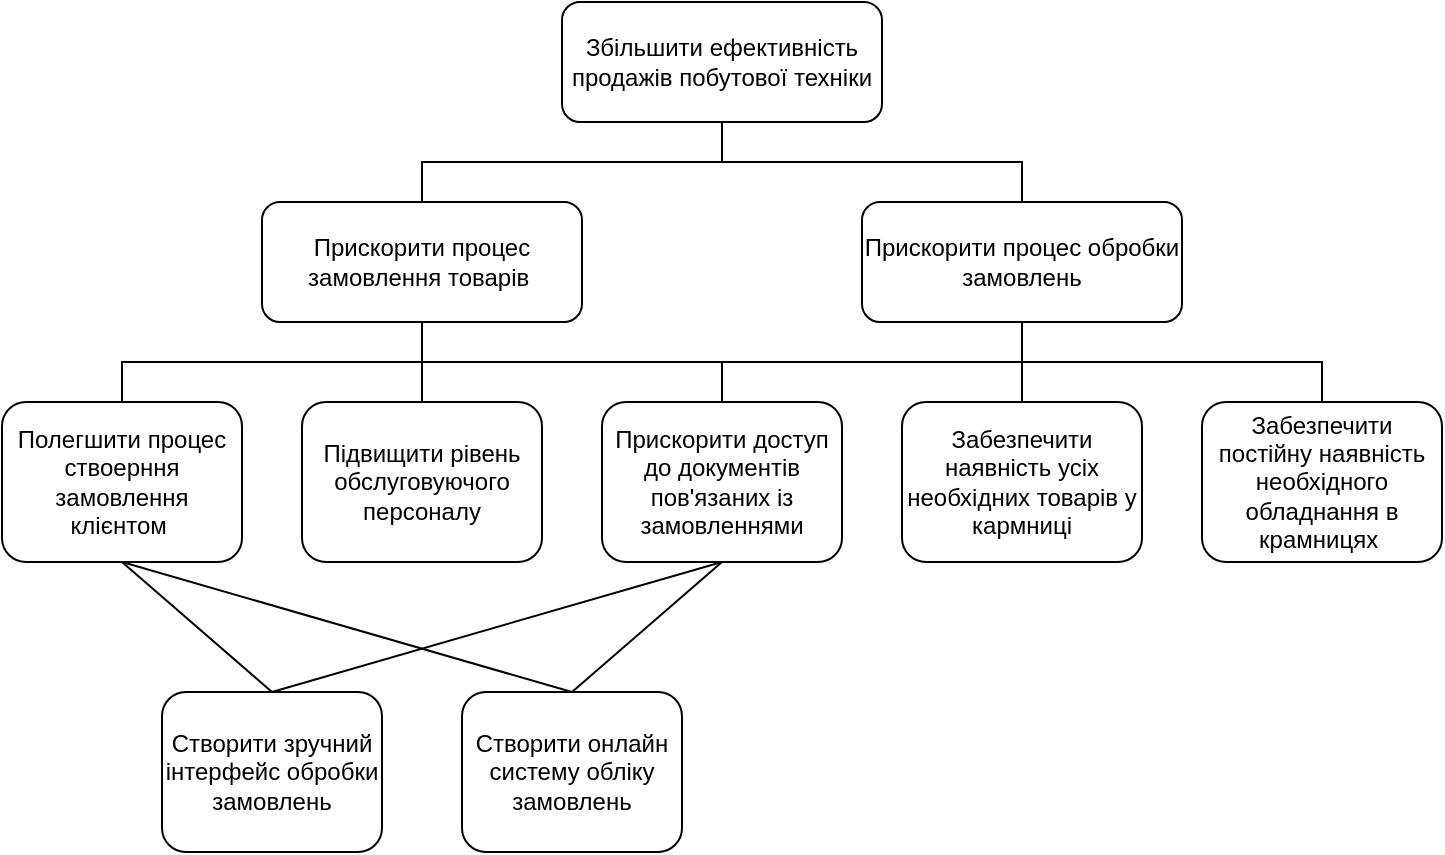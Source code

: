 <mxfile version="22.1.5" type="github">
  <diagram name="Страница — 1" id="abeItS0DTZ43whYvkSR8">
    <mxGraphModel dx="988" dy="532" grid="1" gridSize="10" guides="1" tooltips="1" connect="1" arrows="1" fold="1" page="1" pageScale="1" pageWidth="827" pageHeight="1169" math="0" shadow="0">
      <root>
        <mxCell id="0" />
        <mxCell id="1" parent="0" />
        <mxCell id="w6v1x1wFfDmxcHy3iJqM-1" value="Збільшити ефективність продажів побутової техніки" style="rounded=1;whiteSpace=wrap;html=1;" vertex="1" parent="1">
          <mxGeometry x="300" y="160" width="160" height="60" as="geometry" />
        </mxCell>
        <mxCell id="w6v1x1wFfDmxcHy3iJqM-2" value="Прискорити процес замовлення товарів&amp;nbsp;" style="rounded=1;whiteSpace=wrap;html=1;" vertex="1" parent="1">
          <mxGeometry x="150" y="260" width="160" height="60" as="geometry" />
        </mxCell>
        <mxCell id="w6v1x1wFfDmxcHy3iJqM-3" value="Прискорити процес обробки замовлень" style="rounded=1;whiteSpace=wrap;html=1;" vertex="1" parent="1">
          <mxGeometry x="450" y="260" width="160" height="60" as="geometry" />
        </mxCell>
        <mxCell id="w6v1x1wFfDmxcHy3iJqM-4" value="" style="endArrow=none;html=1;rounded=0;entryX=0.5;entryY=1;entryDx=0;entryDy=0;exitX=0.5;exitY=0;exitDx=0;exitDy=0;edgeStyle=orthogonalEdgeStyle;" edge="1" parent="1" source="w6v1x1wFfDmxcHy3iJqM-2" target="w6v1x1wFfDmxcHy3iJqM-1">
          <mxGeometry width="50" height="50" relative="1" as="geometry">
            <mxPoint x="300" y="280" as="sourcePoint" />
            <mxPoint x="350" y="230" as="targetPoint" />
          </mxGeometry>
        </mxCell>
        <mxCell id="w6v1x1wFfDmxcHy3iJqM-5" value="" style="endArrow=none;html=1;rounded=0;entryX=0.5;entryY=1;entryDx=0;entryDy=0;exitX=0.5;exitY=0;exitDx=0;exitDy=0;edgeStyle=orthogonalEdgeStyle;" edge="1" parent="1" source="w6v1x1wFfDmxcHy3iJqM-3" target="w6v1x1wFfDmxcHy3iJqM-1">
          <mxGeometry width="50" height="50" relative="1" as="geometry">
            <mxPoint x="270" y="270" as="sourcePoint" />
            <mxPoint x="390" y="230" as="targetPoint" />
          </mxGeometry>
        </mxCell>
        <mxCell id="w6v1x1wFfDmxcHy3iJqM-6" value="Полегшити процес ствоерння замовлення клієнтом&amp;nbsp;" style="rounded=1;whiteSpace=wrap;html=1;" vertex="1" parent="1">
          <mxGeometry x="20" y="360" width="120" height="80" as="geometry" />
        </mxCell>
        <mxCell id="w6v1x1wFfDmxcHy3iJqM-7" value="Підвищити рівень обслуговуючого персоналу" style="rounded=1;whiteSpace=wrap;html=1;" vertex="1" parent="1">
          <mxGeometry x="170" y="360" width="120" height="80" as="geometry" />
        </mxCell>
        <mxCell id="w6v1x1wFfDmxcHy3iJqM-8" value="Прискорити доступ до документів пов&#39;язаних із замовленнями" style="rounded=1;whiteSpace=wrap;html=1;" vertex="1" parent="1">
          <mxGeometry x="320" y="360" width="120" height="80" as="geometry" />
        </mxCell>
        <mxCell id="w6v1x1wFfDmxcHy3iJqM-9" value="Забезпечити наявність усіх необхідних товарів у кармниці" style="rounded=1;whiteSpace=wrap;html=1;" vertex="1" parent="1">
          <mxGeometry x="470" y="360" width="120" height="80" as="geometry" />
        </mxCell>
        <mxCell id="w6v1x1wFfDmxcHy3iJqM-10" value="Забезпечити постійну наявність необхідного обладнання в крамницях&amp;nbsp;" style="rounded=1;whiteSpace=wrap;html=1;" vertex="1" parent="1">
          <mxGeometry x="620" y="360" width="120" height="80" as="geometry" />
        </mxCell>
        <mxCell id="w6v1x1wFfDmxcHy3iJqM-11" value="" style="endArrow=none;html=1;rounded=0;entryX=0.5;entryY=1;entryDx=0;entryDy=0;exitX=0.5;exitY=0;exitDx=0;exitDy=0;edgeStyle=orthogonalEdgeStyle;" edge="1" parent="1" source="w6v1x1wFfDmxcHy3iJqM-6" target="w6v1x1wFfDmxcHy3iJqM-2">
          <mxGeometry width="50" height="50" relative="1" as="geometry">
            <mxPoint x="240" y="270" as="sourcePoint" />
            <mxPoint x="390" y="230" as="targetPoint" />
          </mxGeometry>
        </mxCell>
        <mxCell id="w6v1x1wFfDmxcHy3iJqM-12" value="" style="endArrow=none;html=1;rounded=0;entryX=0.5;entryY=1;entryDx=0;entryDy=0;exitX=0.5;exitY=0;exitDx=0;exitDy=0;edgeStyle=orthogonalEdgeStyle;" edge="1" parent="1" source="w6v1x1wFfDmxcHy3iJqM-7" target="w6v1x1wFfDmxcHy3iJqM-2">
          <mxGeometry width="50" height="50" relative="1" as="geometry">
            <mxPoint x="90" y="370" as="sourcePoint" />
            <mxPoint x="240" y="330" as="targetPoint" />
          </mxGeometry>
        </mxCell>
        <mxCell id="w6v1x1wFfDmxcHy3iJqM-13" value="" style="endArrow=none;html=1;rounded=0;entryX=0.5;entryY=1;entryDx=0;entryDy=0;exitX=0.5;exitY=0;exitDx=0;exitDy=0;edgeStyle=orthogonalEdgeStyle;" edge="1" parent="1" source="w6v1x1wFfDmxcHy3iJqM-8" target="w6v1x1wFfDmxcHy3iJqM-2">
          <mxGeometry width="50" height="50" relative="1" as="geometry">
            <mxPoint x="240" y="370" as="sourcePoint" />
            <mxPoint x="240" y="330" as="targetPoint" />
          </mxGeometry>
        </mxCell>
        <mxCell id="w6v1x1wFfDmxcHy3iJqM-14" value="" style="endArrow=none;html=1;rounded=0;entryX=0.5;entryY=1;entryDx=0;entryDy=0;exitX=0.5;exitY=0;exitDx=0;exitDy=0;edgeStyle=orthogonalEdgeStyle;" edge="1" parent="1" source="w6v1x1wFfDmxcHy3iJqM-8" target="w6v1x1wFfDmxcHy3iJqM-3">
          <mxGeometry width="50" height="50" relative="1" as="geometry">
            <mxPoint x="390" y="370" as="sourcePoint" />
            <mxPoint x="240" y="330" as="targetPoint" />
          </mxGeometry>
        </mxCell>
        <mxCell id="w6v1x1wFfDmxcHy3iJqM-15" value="" style="endArrow=none;html=1;rounded=0;entryX=0.5;entryY=1;entryDx=0;entryDy=0;exitX=0.5;exitY=0;exitDx=0;exitDy=0;edgeStyle=orthogonalEdgeStyle;" edge="1" parent="1" source="w6v1x1wFfDmxcHy3iJqM-9" target="w6v1x1wFfDmxcHy3iJqM-3">
          <mxGeometry width="50" height="50" relative="1" as="geometry">
            <mxPoint x="390" y="370" as="sourcePoint" />
            <mxPoint x="540" y="330" as="targetPoint" />
          </mxGeometry>
        </mxCell>
        <mxCell id="w6v1x1wFfDmxcHy3iJqM-16" value="" style="endArrow=none;html=1;rounded=0;entryX=0.5;entryY=1;entryDx=0;entryDy=0;exitX=0.5;exitY=0;exitDx=0;exitDy=0;edgeStyle=orthogonalEdgeStyle;" edge="1" parent="1" source="w6v1x1wFfDmxcHy3iJqM-10" target="w6v1x1wFfDmxcHy3iJqM-3">
          <mxGeometry width="50" height="50" relative="1" as="geometry">
            <mxPoint x="540" y="370" as="sourcePoint" />
            <mxPoint x="540" y="330" as="targetPoint" />
          </mxGeometry>
        </mxCell>
        <mxCell id="w6v1x1wFfDmxcHy3iJqM-17" value="Створити зручний інтерфейс обробки замовлень" style="rounded=1;whiteSpace=wrap;html=1;" vertex="1" parent="1">
          <mxGeometry x="100" y="505" width="110" height="80" as="geometry" />
        </mxCell>
        <mxCell id="w6v1x1wFfDmxcHy3iJqM-18" value="Створити онлайн систему обліку замовлень" style="rounded=1;whiteSpace=wrap;html=1;" vertex="1" parent="1">
          <mxGeometry x="250" y="505" width="110" height="80" as="geometry" />
        </mxCell>
        <mxCell id="w6v1x1wFfDmxcHy3iJqM-20" value="" style="endArrow=none;html=1;rounded=0;entryX=0.5;entryY=1;entryDx=0;entryDy=0;exitX=0.5;exitY=0;exitDx=0;exitDy=0;" edge="1" parent="1" source="w6v1x1wFfDmxcHy3iJqM-17" target="w6v1x1wFfDmxcHy3iJqM-6">
          <mxGeometry width="50" height="50" relative="1" as="geometry">
            <mxPoint x="90" y="370" as="sourcePoint" />
            <mxPoint x="240" y="330" as="targetPoint" />
          </mxGeometry>
        </mxCell>
        <mxCell id="w6v1x1wFfDmxcHy3iJqM-21" value="" style="endArrow=none;html=1;rounded=0;entryX=0.5;entryY=1;entryDx=0;entryDy=0;exitX=0.5;exitY=0;exitDx=0;exitDy=0;" edge="1" parent="1" source="w6v1x1wFfDmxcHy3iJqM-18" target="w6v1x1wFfDmxcHy3iJqM-6">
          <mxGeometry width="50" height="50" relative="1" as="geometry">
            <mxPoint x="505" y="535" as="sourcePoint" />
            <mxPoint x="430" y="470" as="targetPoint" />
          </mxGeometry>
        </mxCell>
        <mxCell id="w6v1x1wFfDmxcHy3iJqM-22" value="" style="endArrow=none;html=1;rounded=0;entryX=0.5;entryY=1;entryDx=0;entryDy=0;exitX=0.5;exitY=0;exitDx=0;exitDy=0;" edge="1" parent="1" source="w6v1x1wFfDmxcHy3iJqM-17" target="w6v1x1wFfDmxcHy3iJqM-8">
          <mxGeometry width="50" height="50" relative="1" as="geometry">
            <mxPoint x="315" y="515" as="sourcePoint" />
            <mxPoint x="90" y="450" as="targetPoint" />
          </mxGeometry>
        </mxCell>
        <mxCell id="w6v1x1wFfDmxcHy3iJqM-23" value="" style="endArrow=none;html=1;rounded=0;entryX=0.5;entryY=1;entryDx=0;entryDy=0;exitX=0.5;exitY=0;exitDx=0;exitDy=0;" edge="1" parent="1" source="w6v1x1wFfDmxcHy3iJqM-18" target="w6v1x1wFfDmxcHy3iJqM-8">
          <mxGeometry width="50" height="50" relative="1" as="geometry">
            <mxPoint x="165" y="515" as="sourcePoint" />
            <mxPoint x="390" y="450" as="targetPoint" />
          </mxGeometry>
        </mxCell>
      </root>
    </mxGraphModel>
  </diagram>
</mxfile>
